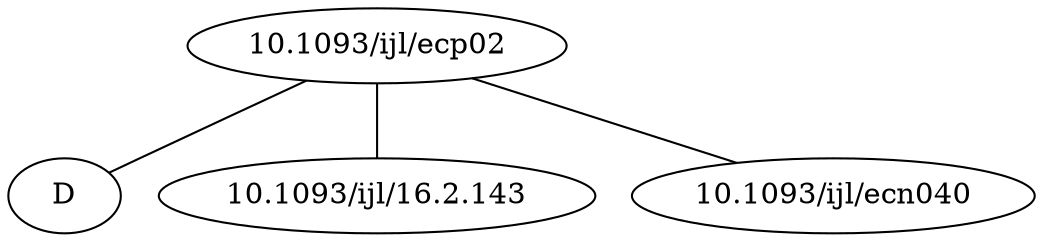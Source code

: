 strict graph mind_map144 {
	"10.1093/ijl/ecp02" -- D
	"10.1093/ijl/ecp02" -- "10.1093/ijl/16.2.143"
	"10.1093/ijl/ecp02" -- "10.1093/ijl/ecn040"
}
